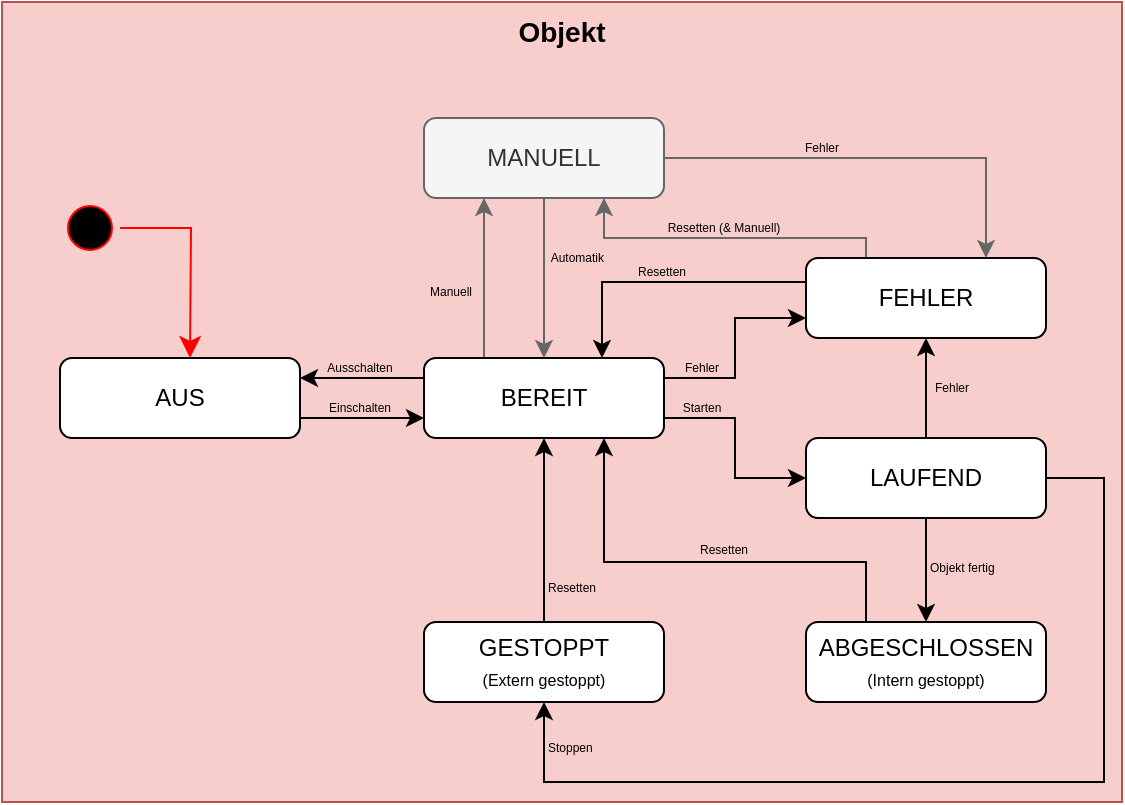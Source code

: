 <mxfile version="24.8.1">
  <diagram name="Seite-1" id="nUT34G9xeOLYj0SszjcQ">
    <mxGraphModel dx="1407" dy="539" grid="1" gridSize="10" guides="1" tooltips="1" connect="1" arrows="1" fold="1" page="1" pageScale="1" pageWidth="827" pageHeight="1169" math="0" shadow="0">
      <root>
        <mxCell id="0" />
        <mxCell id="1" parent="0" />
        <mxCell id="TMbh94kAc-SO85xrON7S-70" value="&lt;b&gt;&lt;font style=&quot;font-size: 14px;&quot;&gt;Objekt&lt;/font&gt;&lt;/b&gt;" style="rounded=0;whiteSpace=wrap;html=1;fillColor=#f8cecc;strokeColor=#b85450;verticalAlign=top;" parent="1" vertex="1">
          <mxGeometry x="134" y="120" width="560" height="400" as="geometry" />
        </mxCell>
        <mxCell id="TMbh94kAc-SO85xrON7S-81" style="edgeStyle=orthogonalEdgeStyle;rounded=0;orthogonalLoop=1;jettySize=auto;html=1;entryX=0;entryY=0.75;entryDx=0;entryDy=0;" parent="1" source="TMbh94kAc-SO85xrON7S-71" target="TMbh94kAc-SO85xrON7S-73" edge="1">
          <mxGeometry relative="1" as="geometry">
            <Array as="points">
              <mxPoint x="304" y="328" />
              <mxPoint x="304" y="328" />
            </Array>
          </mxGeometry>
        </mxCell>
        <mxCell id="TMbh94kAc-SO85xrON7S-71" value="AUS" style="rounded=1;whiteSpace=wrap;html=1;" parent="1" vertex="1">
          <mxGeometry x="163" y="298" width="120" height="40" as="geometry" />
        </mxCell>
        <mxCell id="TMbh94kAc-SO85xrON7S-86" style="edgeStyle=orthogonalEdgeStyle;rounded=0;orthogonalLoop=1;jettySize=auto;html=1;exitX=1;exitY=0.75;exitDx=0;exitDy=0;entryX=0;entryY=0.5;entryDx=0;entryDy=0;" parent="1" source="TMbh94kAc-SO85xrON7S-73" target="TMbh94kAc-SO85xrON7S-74" edge="1">
          <mxGeometry relative="1" as="geometry" />
        </mxCell>
        <mxCell id="TMbh94kAc-SO85xrON7S-87" style="edgeStyle=orthogonalEdgeStyle;rounded=0;orthogonalLoop=1;jettySize=auto;html=1;exitX=1;exitY=0.25;exitDx=0;exitDy=0;entryX=0;entryY=0.75;entryDx=0;entryDy=0;" parent="1" source="TMbh94kAc-SO85xrON7S-73" target="TMbh94kAc-SO85xrON7S-75" edge="1">
          <mxGeometry relative="1" as="geometry" />
        </mxCell>
        <mxCell id="TMbh94kAc-SO85xrON7S-263" style="edgeStyle=orthogonalEdgeStyle;rounded=0;orthogonalLoop=1;jettySize=auto;html=1;exitX=0;exitY=0.25;exitDx=0;exitDy=0;entryX=1;entryY=0.25;entryDx=0;entryDy=0;" parent="1" source="TMbh94kAc-SO85xrON7S-73" target="TMbh94kAc-SO85xrON7S-71" edge="1">
          <mxGeometry relative="1" as="geometry" />
        </mxCell>
        <mxCell id="W-NJ1N2_PU1S09Mt8zdA-4" style="edgeStyle=orthogonalEdgeStyle;rounded=0;orthogonalLoop=1;jettySize=auto;html=1;exitX=0.25;exitY=0;exitDx=0;exitDy=0;entryX=0.25;entryY=1;entryDx=0;entryDy=0;fillColor=#f5f5f5;strokeColor=#666666;" edge="1" parent="1" source="TMbh94kAc-SO85xrON7S-73" target="W-NJ1N2_PU1S09Mt8zdA-1">
          <mxGeometry relative="1" as="geometry" />
        </mxCell>
        <mxCell id="TMbh94kAc-SO85xrON7S-73" value="BEREIT" style="rounded=1;whiteSpace=wrap;html=1;" parent="1" vertex="1">
          <mxGeometry x="345" y="298" width="120" height="40" as="geometry" />
        </mxCell>
        <mxCell id="TMbh94kAc-SO85xrON7S-83" style="edgeStyle=orthogonalEdgeStyle;rounded=0;orthogonalLoop=1;jettySize=auto;html=1;entryX=0.5;entryY=1;entryDx=0;entryDy=0;" parent="1" source="TMbh94kAc-SO85xrON7S-74" target="TMbh94kAc-SO85xrON7S-75" edge="1">
          <mxGeometry relative="1" as="geometry" />
        </mxCell>
        <mxCell id="TMbh94kAc-SO85xrON7S-88" style="edgeStyle=orthogonalEdgeStyle;rounded=0;orthogonalLoop=1;jettySize=auto;html=1;entryX=0.5;entryY=0;entryDx=0;entryDy=0;" parent="1" source="TMbh94kAc-SO85xrON7S-74" target="TMbh94kAc-SO85xrON7S-76" edge="1">
          <mxGeometry relative="1" as="geometry" />
        </mxCell>
        <mxCell id="TMbh94kAc-SO85xrON7S-93" style="edgeStyle=orthogonalEdgeStyle;rounded=0;orthogonalLoop=1;jettySize=auto;html=1;exitX=1;exitY=0.25;exitDx=0;exitDy=0;entryX=0.5;entryY=1;entryDx=0;entryDy=0;" parent="1" source="TMbh94kAc-SO85xrON7S-74" target="TMbh94kAc-SO85xrON7S-78" edge="1">
          <mxGeometry relative="1" as="geometry">
            <Array as="points">
              <mxPoint x="656" y="358" />
              <mxPoint x="685" y="358" />
              <mxPoint x="685" y="510" />
              <mxPoint x="405" y="510" />
            </Array>
          </mxGeometry>
        </mxCell>
        <mxCell id="TMbh94kAc-SO85xrON7S-74" value="LAUFEND" style="rounded=1;whiteSpace=wrap;html=1;" parent="1" vertex="1">
          <mxGeometry x="536" y="338" width="120" height="40" as="geometry" />
        </mxCell>
        <mxCell id="TMbh94kAc-SO85xrON7S-84" style="edgeStyle=orthogonalEdgeStyle;rounded=0;orthogonalLoop=1;jettySize=auto;html=1;" parent="1" edge="1">
          <mxGeometry relative="1" as="geometry">
            <mxPoint x="536" y="260" as="sourcePoint" />
            <mxPoint x="434" y="298" as="targetPoint" />
            <Array as="points">
              <mxPoint x="434" y="260" />
              <mxPoint x="434" y="298" />
            </Array>
          </mxGeometry>
        </mxCell>
        <mxCell id="W-NJ1N2_PU1S09Mt8zdA-6" style="edgeStyle=orthogonalEdgeStyle;rounded=0;orthogonalLoop=1;jettySize=auto;html=1;exitX=0.25;exitY=0;exitDx=0;exitDy=0;entryX=0.75;entryY=1;entryDx=0;entryDy=0;fillColor=#f5f5f5;strokeColor=#666666;" edge="1" parent="1" source="TMbh94kAc-SO85xrON7S-75" target="W-NJ1N2_PU1S09Mt8zdA-1">
          <mxGeometry relative="1" as="geometry">
            <Array as="points">
              <mxPoint x="566" y="238" />
              <mxPoint x="435" y="238" />
            </Array>
          </mxGeometry>
        </mxCell>
        <mxCell id="TMbh94kAc-SO85xrON7S-75" value="FEHLER" style="rounded=1;whiteSpace=wrap;html=1;" parent="1" vertex="1">
          <mxGeometry x="536" y="248" width="120" height="40" as="geometry" />
        </mxCell>
        <mxCell id="TMbh94kAc-SO85xrON7S-89" style="edgeStyle=orthogonalEdgeStyle;rounded=0;orthogonalLoop=1;jettySize=auto;html=1;exitX=0.25;exitY=0;exitDx=0;exitDy=0;entryX=0.75;entryY=1;entryDx=0;entryDy=0;" parent="1" source="TMbh94kAc-SO85xrON7S-76" target="TMbh94kAc-SO85xrON7S-73" edge="1">
          <mxGeometry relative="1" as="geometry">
            <Array as="points">
              <mxPoint x="566" y="400" />
              <mxPoint x="435" y="400" />
            </Array>
          </mxGeometry>
        </mxCell>
        <mxCell id="TMbh94kAc-SO85xrON7S-76" value="ABGESCHLOSSEN&lt;div&gt;&lt;font style=&quot;font-size: 8px;&quot;&gt;(Intern gestoppt)&lt;/font&gt;&lt;/div&gt;" style="rounded=1;whiteSpace=wrap;html=1;" parent="1" vertex="1">
          <mxGeometry x="536" y="430" width="120" height="40" as="geometry" />
        </mxCell>
        <mxCell id="3WOX_D658Z19YrmmToyO-1" style="edgeStyle=orthogonalEdgeStyle;rounded=0;orthogonalLoop=1;jettySize=auto;html=1;entryX=0.5;entryY=1;entryDx=0;entryDy=0;" parent="1" source="TMbh94kAc-SO85xrON7S-78" target="TMbh94kAc-SO85xrON7S-73" edge="1">
          <mxGeometry relative="1" as="geometry" />
        </mxCell>
        <mxCell id="TMbh94kAc-SO85xrON7S-78" value="GESTOPPT&lt;div&gt;&lt;font style=&quot;font-size: 8px;&quot;&gt;(Extern gestoppt)&lt;/font&gt;&lt;/div&gt;" style="rounded=1;whiteSpace=wrap;html=1;" parent="1" vertex="1">
          <mxGeometry x="345" y="430" width="120" height="40" as="geometry" />
        </mxCell>
        <mxCell id="TMbh94kAc-SO85xrON7S-79" value="" style="ellipse;html=1;shape=startState;fillColor=#000000;strokeColor=#ff0000;" parent="1" vertex="1">
          <mxGeometry x="163" y="218" width="30" height="30" as="geometry" />
        </mxCell>
        <mxCell id="TMbh94kAc-SO85xrON7S-80" value="" style="edgeStyle=orthogonalEdgeStyle;html=1;verticalAlign=bottom;endArrow=classic;endSize=8;strokeColor=#ff0000;rounded=0;endFill=1;" parent="1" source="TMbh94kAc-SO85xrON7S-79" edge="1">
          <mxGeometry relative="1" as="geometry">
            <mxPoint x="228" y="298" as="targetPoint" />
          </mxGeometry>
        </mxCell>
        <mxCell id="TMbh94kAc-SO85xrON7S-258" value="Fehler" style="text;html=1;align=center;verticalAlign=middle;whiteSpace=wrap;rounded=0;fontSize=6;container=0;" parent="1" vertex="1">
          <mxGeometry x="454" y="298" width="60" height="10" as="geometry" />
        </mxCell>
        <mxCell id="TMbh94kAc-SO85xrON7S-259" value="Fehler" style="text;html=1;align=center;verticalAlign=middle;whiteSpace=wrap;rounded=0;fontSize=6;container=0;" parent="1" vertex="1">
          <mxGeometry x="579" y="308" width="60" height="10" as="geometry" />
        </mxCell>
        <mxCell id="TMbh94kAc-SO85xrON7S-260" value="Resetten" style="text;html=1;align=center;verticalAlign=middle;whiteSpace=wrap;rounded=0;fontSize=6;container=0;" parent="1" vertex="1">
          <mxGeometry x="434" y="250" width="60" height="10" as="geometry" />
        </mxCell>
        <mxCell id="TMbh94kAc-SO85xrON7S-264" value="Einschalten" style="text;html=1;align=center;verticalAlign=middle;whiteSpace=wrap;rounded=0;fontSize=6;container=0;" parent="1" vertex="1">
          <mxGeometry x="283" y="318" width="60" height="10" as="geometry" />
        </mxCell>
        <mxCell id="TMbh94kAc-SO85xrON7S-265" value="Ausschalten" style="text;html=1;align=center;verticalAlign=middle;whiteSpace=wrap;rounded=0;fontSize=6;container=0;" parent="1" vertex="1">
          <mxGeometry x="283" y="298" width="60" height="10" as="geometry" />
        </mxCell>
        <mxCell id="TMbh94kAc-SO85xrON7S-266" value="Starten" style="text;html=1;align=center;verticalAlign=middle;whiteSpace=wrap;rounded=0;fontSize=6;container=0;" parent="1" vertex="1">
          <mxGeometry x="454" y="318" width="60" height="10" as="geometry" />
        </mxCell>
        <mxCell id="TMbh94kAc-SO85xrON7S-268" value="Objekt fertig" style="text;html=1;align=left;verticalAlign=middle;whiteSpace=wrap;rounded=0;fontSize=6;container=0;" parent="1" vertex="1">
          <mxGeometry x="596" y="398" width="60" height="10" as="geometry" />
        </mxCell>
        <mxCell id="TMbh94kAc-SO85xrON7S-272" value="Stoppen" style="text;html=1;align=left;verticalAlign=middle;whiteSpace=wrap;rounded=0;fontSize=6;container=0;" parent="1" vertex="1">
          <mxGeometry x="405" y="488" width="60" height="10" as="geometry" />
        </mxCell>
        <mxCell id="TMbh94kAc-SO85xrON7S-274" value="Resetten" style="text;html=1;align=left;verticalAlign=middle;whiteSpace=wrap;rounded=0;fontSize=6;container=0;" parent="1" vertex="1">
          <mxGeometry x="405" y="408" width="60" height="10" as="geometry" />
        </mxCell>
        <mxCell id="TMbh94kAc-SO85xrON7S-275" value="Resetten" style="text;html=1;align=center;verticalAlign=middle;whiteSpace=wrap;rounded=0;fontSize=6;container=0;" parent="1" vertex="1">
          <mxGeometry x="465" y="389" width="60" height="10" as="geometry" />
        </mxCell>
        <mxCell id="W-NJ1N2_PU1S09Mt8zdA-3" style="edgeStyle=orthogonalEdgeStyle;rounded=0;orthogonalLoop=1;jettySize=auto;html=1;entryX=0.5;entryY=0;entryDx=0;entryDy=0;fillColor=#f5f5f5;strokeColor=#666666;" edge="1" parent="1" source="W-NJ1N2_PU1S09Mt8zdA-1" target="TMbh94kAc-SO85xrON7S-73">
          <mxGeometry relative="1" as="geometry" />
        </mxCell>
        <mxCell id="W-NJ1N2_PU1S09Mt8zdA-5" style="edgeStyle=orthogonalEdgeStyle;rounded=0;orthogonalLoop=1;jettySize=auto;html=1;entryX=0.75;entryY=0;entryDx=0;entryDy=0;fillColor=#f5f5f5;strokeColor=#666666;" edge="1" parent="1" source="W-NJ1N2_PU1S09Mt8zdA-1" target="TMbh94kAc-SO85xrON7S-75">
          <mxGeometry relative="1" as="geometry" />
        </mxCell>
        <mxCell id="W-NJ1N2_PU1S09Mt8zdA-1" value="MANUELL" style="rounded=1;whiteSpace=wrap;html=1;fillColor=#f5f5f5;strokeColor=#666666;fontColor=#333333;" vertex="1" parent="1">
          <mxGeometry x="345" y="178" width="120" height="40" as="geometry" />
        </mxCell>
        <mxCell id="W-NJ1N2_PU1S09Mt8zdA-7" value="Manuell" style="text;html=1;align=right;verticalAlign=middle;whiteSpace=wrap;rounded=0;fontSize=6;container=0;" vertex="1" parent="1">
          <mxGeometry x="341" y="260" width="30" height="10" as="geometry" />
        </mxCell>
        <mxCell id="W-NJ1N2_PU1S09Mt8zdA-8" value="Automatik" style="text;html=1;align=right;verticalAlign=middle;whiteSpace=wrap;rounded=0;fontSize=6;container=0;" vertex="1" parent="1">
          <mxGeometry x="407" y="243" width="30" height="10" as="geometry" />
        </mxCell>
        <mxCell id="W-NJ1N2_PU1S09Mt8zdA-9" value="Fehler" style="text;html=1;align=center;verticalAlign=middle;whiteSpace=wrap;rounded=0;fontSize=6;container=0;" vertex="1" parent="1">
          <mxGeometry x="514" y="188" width="60" height="10" as="geometry" />
        </mxCell>
        <mxCell id="W-NJ1N2_PU1S09Mt8zdA-10" value="Resetten (&amp;amp; Manuell)" style="text;html=1;align=center;verticalAlign=middle;whiteSpace=wrap;rounded=0;fontSize=6;container=0;" vertex="1" parent="1">
          <mxGeometry x="465" y="228" width="60" height="10" as="geometry" />
        </mxCell>
      </root>
    </mxGraphModel>
  </diagram>
</mxfile>
